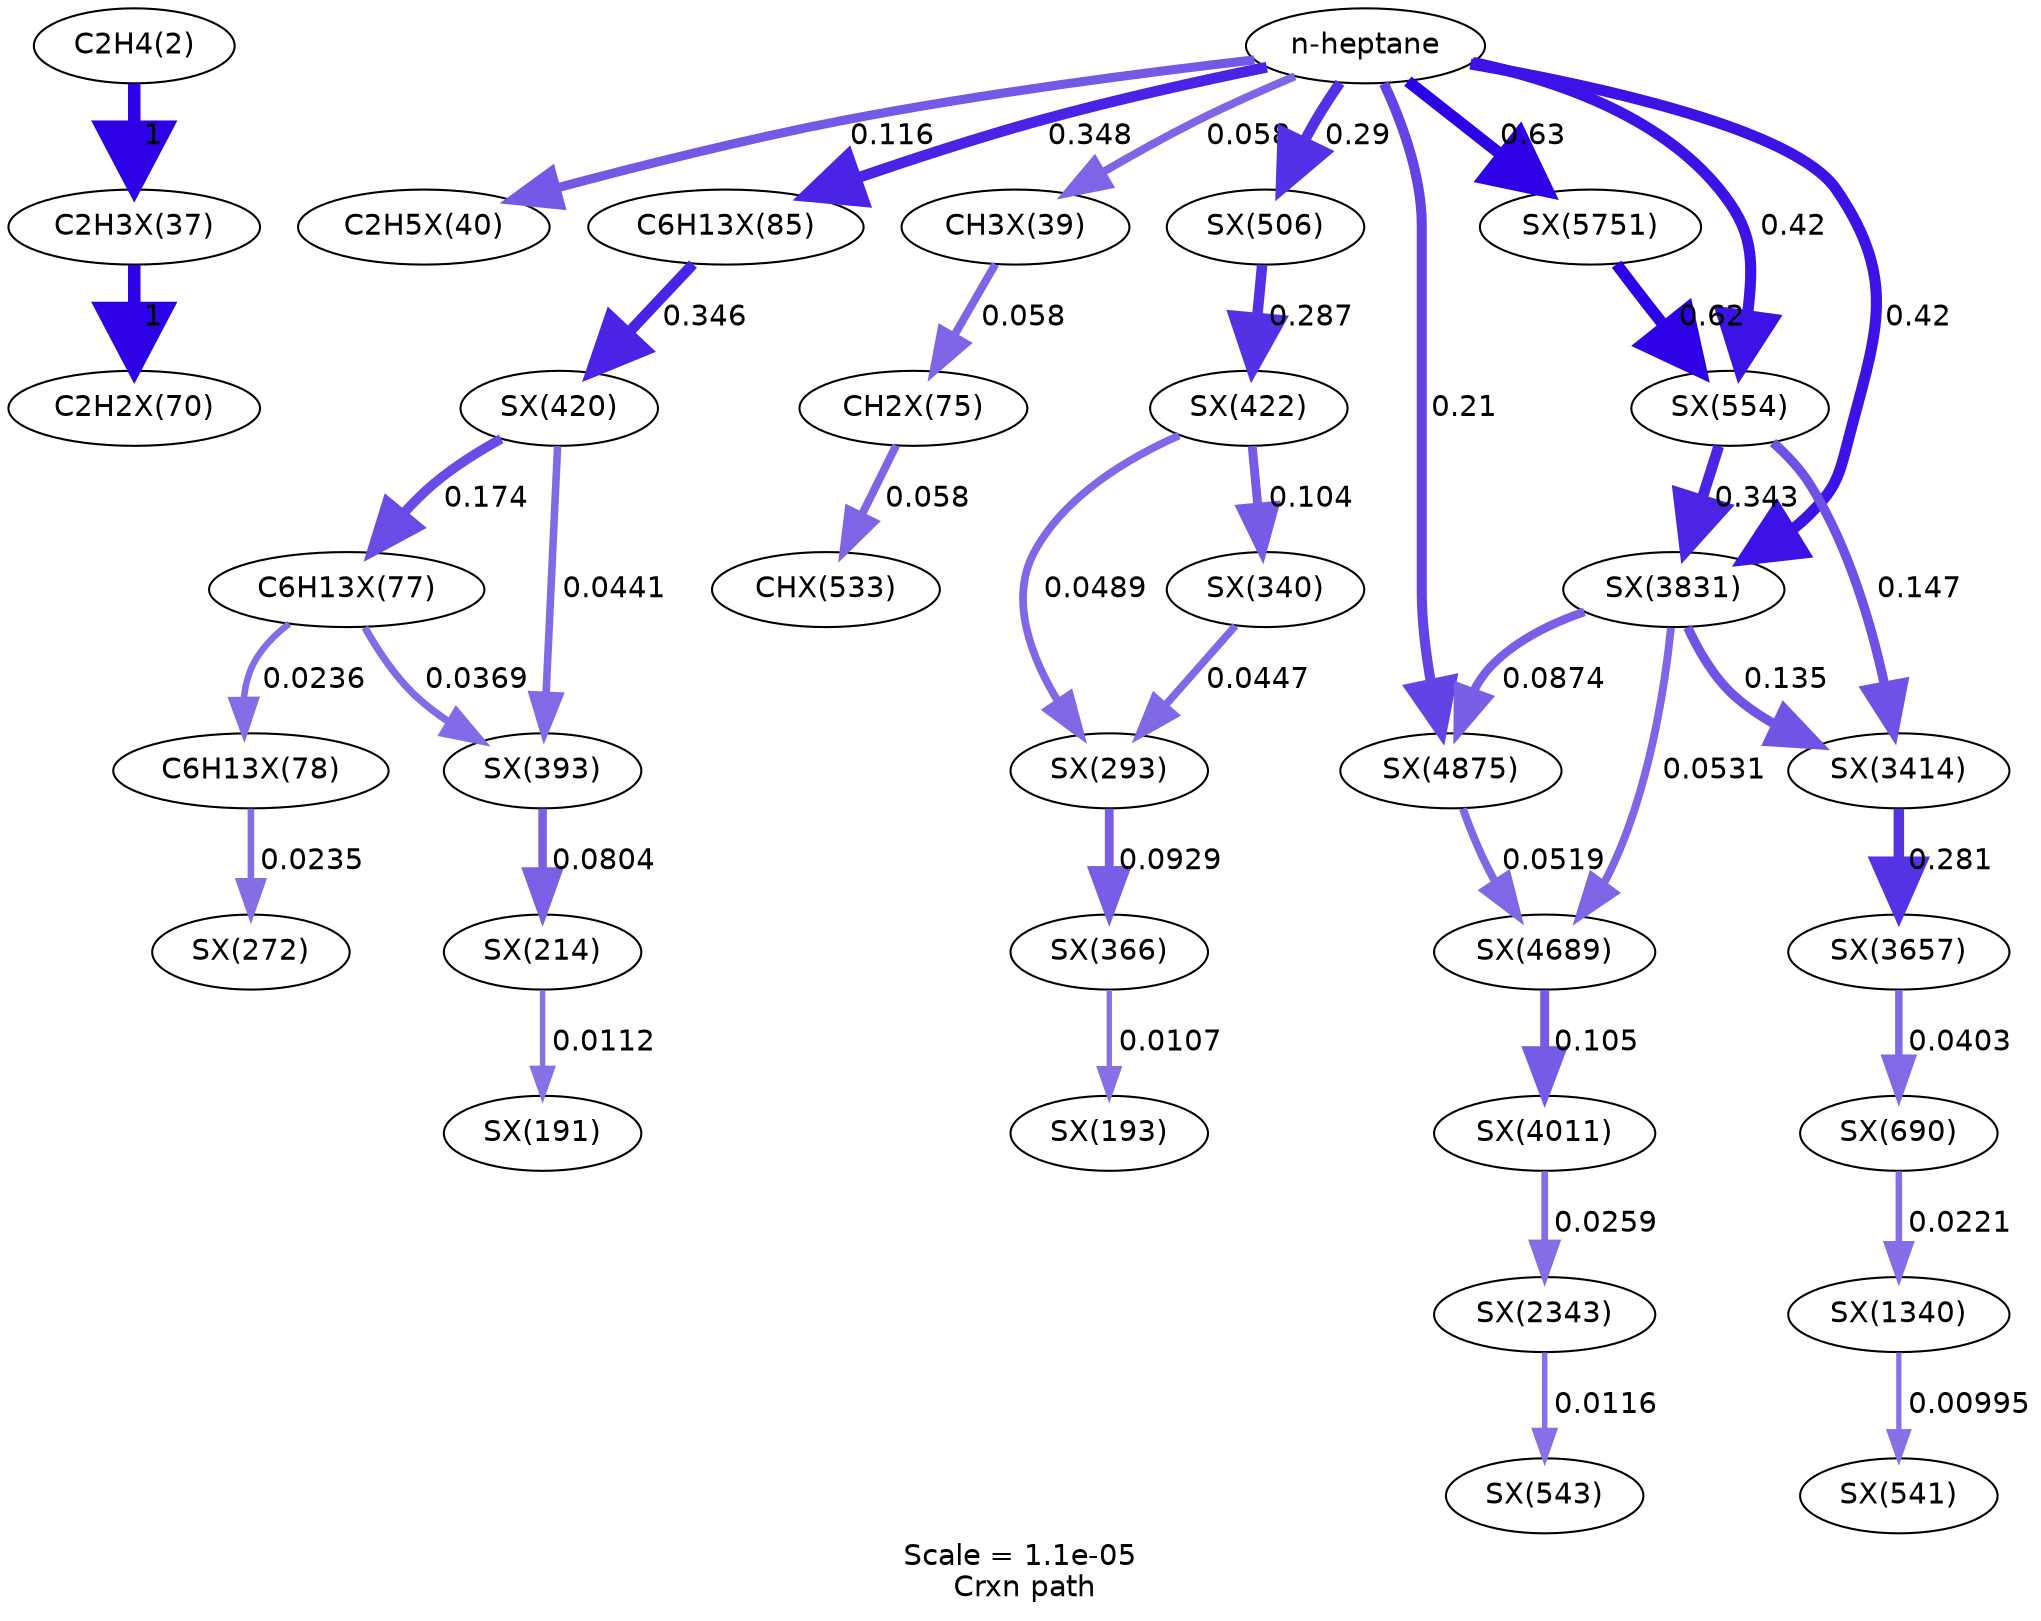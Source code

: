 digraph reaction_paths {
center=1;
s5 -> s10[fontname="Helvetica", style="setlinewidth(6)", arrowsize=3, color="0.7, 1.5, 0.9"
, label=" 1"];
s10 -> s15[fontname="Helvetica", style="setlinewidth(6)", arrowsize=3, color="0.7, 1.5, 0.9"
, label=" 1"];
s0 -> s12[fontname="Helvetica", style="setlinewidth(4.37)", arrowsize=2.19, color="0.7, 0.616, 0.9"
, label=" 0.116"];
s50 -> s47[fontname="Helvetica", style="setlinewidth(2.61)", arrowsize=1.3, color="0.7, 0.511, 0.9"
, label=" 0.0112"];
s19 -> s55[fontname="Helvetica", style="setlinewidth(3.17)", arrowsize=1.58, color="0.7, 0.524, 0.9"
, label=" 0.0235"];
s18 -> s19[fontname="Helvetica", style="setlinewidth(3.17)", arrowsize=1.59, color="0.7, 0.524, 0.9"
, label=" 0.0236"];
s66 -> s50[fontname="Helvetica", style="setlinewidth(4.1)", arrowsize=2.05, color="0.7, 0.58, 0.9"
, label=" 0.0804"];
s18 -> s66[fontname="Helvetica", style="setlinewidth(3.51)", arrowsize=1.75, color="0.7, 0.537, 0.9"
, label=" 0.0369"];
s68 -> s66[fontname="Helvetica", style="setlinewidth(3.64)", arrowsize=1.82, color="0.7, 0.544, 0.9"
, label=" 0.0441"];
s68 -> s18[fontname="Helvetica", style="setlinewidth(4.68)", arrowsize=2.34, color="0.7, 0.674, 0.9"
, label=" 0.174"];
s21 -> s68[fontname="Helvetica", style="setlinewidth(5.2)", arrowsize=2.6, color="0.7, 0.846, 0.9"
, label=" 0.346"];
s0 -> s21[fontname="Helvetica", style="setlinewidth(5.2)", arrowsize=2.6, color="0.7, 0.848, 0.9"
, label=" 0.348"];
s0 -> s11[fontname="Helvetica", style="setlinewidth(3.85)", arrowsize=1.93, color="0.7, 0.558, 0.9"
, label=" 0.058"];
s0 -> s73[fontname="Helvetica", style="setlinewidth(5.07)", arrowsize=2.53, color="0.7, 0.79, 0.9"
, label=" 0.29"];
s0 -> s176[fontname="Helvetica", style="setlinewidth(5.35)", arrowsize=2.67, color="0.7, 0.92, 0.9"
, label=" 0.42"];
s0 -> s96[fontname="Helvetica", style="setlinewidth(5.35)", arrowsize=2.67, color="0.7, 0.92, 0.9"
, label=" 0.42"];
s0 -> s190[fontname="Helvetica", style="setlinewidth(5.65)", arrowsize=2.83, color="0.7, 1.13, 0.9"
, label=" 0.63"];
s0 -> s185[fontname="Helvetica", style="setlinewidth(4.82)", arrowsize=2.41, color="0.7, 0.71, 0.9"
, label=" 0.21"];
s11 -> s16[fontname="Helvetica", style="setlinewidth(3.85)", arrowsize=1.93, color="0.7, 0.558, 0.9"
, label=" 0.058"];
s16 -> s75[fontname="Helvetica", style="setlinewidth(3.85)", arrowsize=1.93, color="0.7, 0.558, 0.9"
, label=" 0.058"];
s57 -> s63[fontname="Helvetica", style="setlinewidth(4.21)", arrowsize=2.1, color="0.7, 0.593, 0.9"
, label=" 0.0929"];
s63 -> s48[fontname="Helvetica", style="setlinewidth(2.57)", arrowsize=1.29, color="0.7, 0.511, 0.9"
, label=" 0.0107"];
s69 -> s57[fontname="Helvetica", style="setlinewidth(3.72)", arrowsize=1.86, color="0.7, 0.549, 0.9"
, label=" 0.0489"];
s61 -> s57[fontname="Helvetica", style="setlinewidth(3.65)", arrowsize=1.83, color="0.7, 0.545, 0.9"
, label=" 0.0447"];
s73 -> s69[fontname="Helvetica", style="setlinewidth(5.06)", arrowsize=2.53, color="0.7, 0.787, 0.9"
, label=" 0.287"];
s69 -> s61[fontname="Helvetica", style="setlinewidth(4.29)", arrowsize=2.15, color="0.7, 0.604, 0.9"
, label=" 0.104"];
s130 -> s83[fontname="Helvetica", style="setlinewidth(2.52)", arrowsize=1.26, color="0.7, 0.51, 0.9"
, label=" 0.00995"];
s107 -> s130[fontname="Helvetica", style="setlinewidth(3.12)", arrowsize=1.56, color="0.7, 0.522, 0.9"
, label=" 0.0221"];
s172 -> s107[fontname="Helvetica", style="setlinewidth(3.58)", arrowsize=1.79, color="0.7, 0.54, 0.9"
, label=" 0.0403"];
s169 -> s172[fontname="Helvetica", style="setlinewidth(5.04)", arrowsize=2.52, color="0.7, 0.781, 0.9"
, label=" 0.281"];
s176 -> s169[fontname="Helvetica", style="setlinewidth(4.49)", arrowsize=2.24, color="0.7, 0.635, 0.9"
, label=" 0.135"];
s96 -> s169[fontname="Helvetica", style="setlinewidth(4.55)", arrowsize=2.28, color="0.7, 0.647, 0.9"
, label=" 0.147"];
s183 -> s179[fontname="Helvetica", style="setlinewidth(4.3)", arrowsize=2.15, color="0.7, 0.605, 0.9"
, label=" 0.105"];
s179 -> s158[fontname="Helvetica", style="setlinewidth(3.24)", arrowsize=1.62, color="0.7, 0.526, 0.9"
, label=" 0.0259"];
s176 -> s183[fontname="Helvetica", style="setlinewidth(3.78)", arrowsize=1.89, color="0.7, 0.553, 0.9"
, label=" 0.0531"];
s185 -> s183[fontname="Helvetica", style="setlinewidth(3.77)", arrowsize=1.88, color="0.7, 0.552, 0.9"
, label=" 0.0519"];
s158 -> s85[fontname="Helvetica", style="setlinewidth(2.64)", arrowsize=1.32, color="0.7, 0.512, 0.9"
, label=" 0.0116"];
s96 -> s176[fontname="Helvetica", style="setlinewidth(5.19)", arrowsize=2.6, color="0.7, 0.843, 0.9"
, label=" 0.343"];
s176 -> s185[fontname="Helvetica", style="setlinewidth(4.16)", arrowsize=2.08, color="0.7, 0.587, 0.9"
, label=" 0.0874"];
s190 -> s96[fontname="Helvetica", style="setlinewidth(5.64)", arrowsize=2.82, color="0.7, 1.12, 0.9"
, label=" 0.62"];
s0 [ fontname="Helvetica", label="n-heptane"];
s5 [ fontname="Helvetica", label="C2H4(2)"];
s10 [ fontname="Helvetica", label="C2H3X(37)"];
s11 [ fontname="Helvetica", label="CH3X(39)"];
s12 [ fontname="Helvetica", label="C2H5X(40)"];
s15 [ fontname="Helvetica", label="C2H2X(70)"];
s16 [ fontname="Helvetica", label="CH2X(75)"];
s18 [ fontname="Helvetica", label="C6H13X(77)"];
s19 [ fontname="Helvetica", label="C6H13X(78)"];
s21 [ fontname="Helvetica", label="C6H13X(85)"];
s47 [ fontname="Helvetica", label="SX(191)"];
s48 [ fontname="Helvetica", label="SX(193)"];
s50 [ fontname="Helvetica", label="SX(214)"];
s55 [ fontname="Helvetica", label="SX(272)"];
s57 [ fontname="Helvetica", label="SX(293)"];
s61 [ fontname="Helvetica", label="SX(340)"];
s63 [ fontname="Helvetica", label="SX(366)"];
s66 [ fontname="Helvetica", label="SX(393)"];
s68 [ fontname="Helvetica", label="SX(420)"];
s69 [ fontname="Helvetica", label="SX(422)"];
s73 [ fontname="Helvetica", label="SX(506)"];
s75 [ fontname="Helvetica", label="CHX(533)"];
s83 [ fontname="Helvetica", label="SX(541)"];
s85 [ fontname="Helvetica", label="SX(543)"];
s96 [ fontname="Helvetica", label="SX(554)"];
s107 [ fontname="Helvetica", label="SX(690)"];
s130 [ fontname="Helvetica", label="SX(1340)"];
s158 [ fontname="Helvetica", label="SX(2343)"];
s169 [ fontname="Helvetica", label="SX(3414)"];
s172 [ fontname="Helvetica", label="SX(3657)"];
s176 [ fontname="Helvetica", label="SX(3831)"];
s179 [ fontname="Helvetica", label="SX(4011)"];
s183 [ fontname="Helvetica", label="SX(4689)"];
s185 [ fontname="Helvetica", label="SX(4875)"];
s190 [ fontname="Helvetica", label="SX(5751)"];
 label = "Scale = 1.1e-05\l Crxn path";
 fontname = "Helvetica";
}
